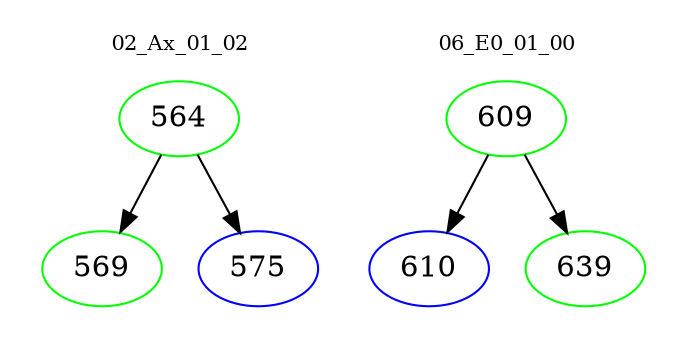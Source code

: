digraph{
subgraph cluster_0 {
color = white
label = "02_Ax_01_02";
fontsize=10;
T0_564 [label="564", color="green"]
T0_564 -> T0_569 [color="black"]
T0_569 [label="569", color="green"]
T0_564 -> T0_575 [color="black"]
T0_575 [label="575", color="blue"]
}
subgraph cluster_1 {
color = white
label = "06_E0_01_00";
fontsize=10;
T1_609 [label="609", color="green"]
T1_609 -> T1_610 [color="black"]
T1_610 [label="610", color="blue"]
T1_609 -> T1_639 [color="black"]
T1_639 [label="639", color="green"]
}
}

